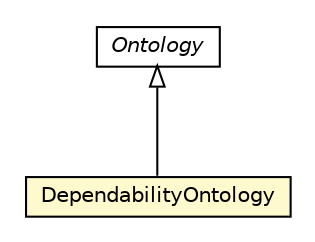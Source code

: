 #!/usr/local/bin/dot
#
# Class diagram 
# Generated by UMLGraph version R5_6-24-gf6e263 (http://www.umlgraph.org/)
#

digraph G {
	edge [fontname="Helvetica",fontsize=10,labelfontname="Helvetica",labelfontsize=10];
	node [fontname="Helvetica",fontsize=10,shape=plaintext];
	nodesep=0.25;
	ranksep=0.5;
	// org.universAAL.ontology.dependability.DependabilityOntology
	c135722 [label=<<table title="org.universAAL.ontology.dependability.DependabilityOntology" border="0" cellborder="1" cellspacing="0" cellpadding="2" port="p" bgcolor="lemonChiffon" href="./DependabilityOntology.html">
		<tr><td><table border="0" cellspacing="0" cellpadding="1">
<tr><td align="center" balign="center"> DependabilityOntology </td></tr>
		</table></td></tr>
		</table>>, URL="./DependabilityOntology.html", fontname="Helvetica", fontcolor="black", fontsize=10.0];
	//org.universAAL.ontology.dependability.DependabilityOntology extends org.universAAL.middleware.owl.Ontology
	c136033:p -> c135722:p [dir=back,arrowtail=empty];
	// org.universAAL.middleware.owl.Ontology
	c136033 [label=<<table title="org.universAAL.middleware.owl.Ontology" border="0" cellborder="1" cellspacing="0" cellpadding="2" port="p" href="http://java.sun.com/j2se/1.4.2/docs/api/org/universAAL/middleware/owl/Ontology.html">
		<tr><td><table border="0" cellspacing="0" cellpadding="1">
<tr><td align="center" balign="center"><font face="Helvetica-Oblique"> Ontology </font></td></tr>
		</table></td></tr>
		</table>>, URL="http://java.sun.com/j2se/1.4.2/docs/api/org/universAAL/middleware/owl/Ontology.html", fontname="Helvetica", fontcolor="black", fontsize=10.0];
}

